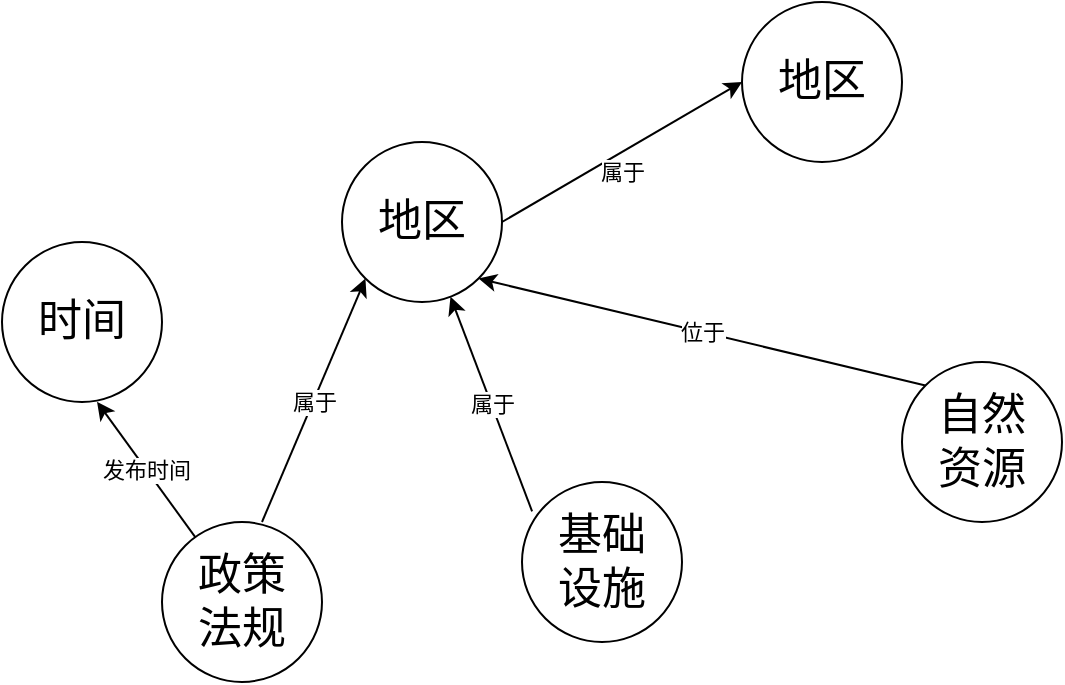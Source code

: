 <mxfile version="21.2.9" type="github">
  <diagram name="第 1 页" id="turkAhPr9zFCfq3p8eQr">
    <mxGraphModel dx="921" dy="578" grid="1" gridSize="10" guides="1" tooltips="1" connect="1" arrows="1" fold="1" page="1" pageScale="1" pageWidth="827" pageHeight="1169" math="0" shadow="0">
      <root>
        <mxCell id="0" />
        <mxCell id="1" parent="0" />
        <mxCell id="1PEm1bFxlQT37k7Xql6N-1" value="&lt;font style=&quot;font-size: 22px;&quot;&gt;地区&lt;/font&gt;" style="ellipse;whiteSpace=wrap;html=1;aspect=fixed;" vertex="1" parent="1">
          <mxGeometry x="180" y="100" width="80" height="80" as="geometry" />
        </mxCell>
        <mxCell id="1PEm1bFxlQT37k7Xql6N-2" value="&lt;font style=&quot;font-size: 22px;&quot;&gt;地区&lt;/font&gt;" style="ellipse;whiteSpace=wrap;html=1;aspect=fixed;" vertex="1" parent="1">
          <mxGeometry x="380" y="30" width="80" height="80" as="geometry" />
        </mxCell>
        <mxCell id="1PEm1bFxlQT37k7Xql6N-5" value="" style="endArrow=classic;html=1;rounded=0;entryX=0;entryY=0.5;entryDx=0;entryDy=0;exitX=1;exitY=0.5;exitDx=0;exitDy=0;" edge="1" parent="1" source="1PEm1bFxlQT37k7Xql6N-1" target="1PEm1bFxlQT37k7Xql6N-2">
          <mxGeometry relative="1" as="geometry">
            <mxPoint x="310" y="138" as="sourcePoint" />
            <mxPoint x="420" y="138" as="targetPoint" />
          </mxGeometry>
        </mxCell>
        <mxCell id="1PEm1bFxlQT37k7Xql6N-6" value="属于" style="edgeLabel;resizable=0;html=1;align=center;verticalAlign=middle;" connectable="0" vertex="1" parent="1PEm1bFxlQT37k7Xql6N-5">
          <mxGeometry relative="1" as="geometry">
            <mxPoint y="10" as="offset" />
          </mxGeometry>
        </mxCell>
        <mxCell id="1PEm1bFxlQT37k7Xql6N-8" value="&lt;span style=&quot;font-size: 22px;&quot;&gt;时间&lt;/span&gt;" style="ellipse;whiteSpace=wrap;html=1;aspect=fixed;" vertex="1" parent="1">
          <mxGeometry x="10" y="150" width="80" height="80" as="geometry" />
        </mxCell>
        <mxCell id="1PEm1bFxlQT37k7Xql6N-9" value="&lt;span style=&quot;font-size: 22px;&quot;&gt;基础&lt;br&gt;设施&lt;br&gt;&lt;/span&gt;" style="ellipse;whiteSpace=wrap;html=1;aspect=fixed;" vertex="1" parent="1">
          <mxGeometry x="270" y="270" width="80" height="80" as="geometry" />
        </mxCell>
        <mxCell id="1PEm1bFxlQT37k7Xql6N-10" value="&lt;span style=&quot;font-size: 22px;&quot;&gt;自然&lt;br&gt;资源&lt;br&gt;&lt;/span&gt;" style="ellipse;whiteSpace=wrap;html=1;aspect=fixed;" vertex="1" parent="1">
          <mxGeometry x="460" y="210" width="80" height="80" as="geometry" />
        </mxCell>
        <mxCell id="1PEm1bFxlQT37k7Xql6N-11" value="&lt;span style=&quot;font-size: 22px;&quot;&gt;政策&lt;br&gt;法规&lt;br&gt;&lt;/span&gt;" style="ellipse;whiteSpace=wrap;html=1;aspect=fixed;" vertex="1" parent="1">
          <mxGeometry x="90" y="290" width="80" height="80" as="geometry" />
        </mxCell>
        <mxCell id="1PEm1bFxlQT37k7Xql6N-12" value="" style="endArrow=classic;html=1;rounded=0;entryX=0;entryY=1;entryDx=0;entryDy=0;" edge="1" parent="1" target="1PEm1bFxlQT37k7Xql6N-1">
          <mxGeometry relative="1" as="geometry">
            <mxPoint x="140" y="290" as="sourcePoint" />
            <mxPoint x="240" y="290" as="targetPoint" />
          </mxGeometry>
        </mxCell>
        <mxCell id="1PEm1bFxlQT37k7Xql6N-13" value="属于" style="edgeLabel;resizable=0;html=1;align=center;verticalAlign=middle;" connectable="0" vertex="1" parent="1PEm1bFxlQT37k7Xql6N-12">
          <mxGeometry relative="1" as="geometry" />
        </mxCell>
        <mxCell id="1PEm1bFxlQT37k7Xql6N-16" value="" style="endArrow=classic;html=1;rounded=0;exitX=0.063;exitY=0.183;exitDx=0;exitDy=0;exitPerimeter=0;" edge="1" parent="1" source="1PEm1bFxlQT37k7Xql6N-9" target="1PEm1bFxlQT37k7Xql6N-1">
          <mxGeometry relative="1" as="geometry">
            <mxPoint x="150" y="300" as="sourcePoint" />
            <mxPoint x="202" y="178" as="targetPoint" />
          </mxGeometry>
        </mxCell>
        <mxCell id="1PEm1bFxlQT37k7Xql6N-17" value="属于" style="edgeLabel;resizable=0;html=1;align=center;verticalAlign=middle;" connectable="0" vertex="1" parent="1PEm1bFxlQT37k7Xql6N-16">
          <mxGeometry relative="1" as="geometry" />
        </mxCell>
        <mxCell id="1PEm1bFxlQT37k7Xql6N-19" value="" style="endArrow=classic;html=1;rounded=0;exitX=0;exitY=0;exitDx=0;exitDy=0;entryX=1;entryY=1;entryDx=0;entryDy=0;" edge="1" parent="1" source="1PEm1bFxlQT37k7Xql6N-10" target="1PEm1bFxlQT37k7Xql6N-1">
          <mxGeometry relative="1" as="geometry">
            <mxPoint x="398" y="295" as="sourcePoint" />
            <mxPoint x="357" y="187" as="targetPoint" />
          </mxGeometry>
        </mxCell>
        <mxCell id="1PEm1bFxlQT37k7Xql6N-20" value="位于" style="edgeLabel;resizable=0;html=1;align=center;verticalAlign=middle;" connectable="0" vertex="1" parent="1PEm1bFxlQT37k7Xql6N-19">
          <mxGeometry relative="1" as="geometry" />
        </mxCell>
        <mxCell id="1PEm1bFxlQT37k7Xql6N-22" value="" style="endArrow=classic;html=1;rounded=0;entryX=0.594;entryY=0.999;entryDx=0;entryDy=0;entryPerimeter=0;" edge="1" parent="1" source="1PEm1bFxlQT37k7Xql6N-11" target="1PEm1bFxlQT37k7Xql6N-8">
          <mxGeometry relative="1" as="geometry">
            <mxPoint x="150" y="300" as="sourcePoint" />
            <mxPoint x="202" y="178" as="targetPoint" />
          </mxGeometry>
        </mxCell>
        <mxCell id="1PEm1bFxlQT37k7Xql6N-23" value="发布时间" style="edgeLabel;resizable=0;html=1;align=center;verticalAlign=middle;" connectable="0" vertex="1" parent="1PEm1bFxlQT37k7Xql6N-22">
          <mxGeometry relative="1" as="geometry" />
        </mxCell>
      </root>
    </mxGraphModel>
  </diagram>
</mxfile>
